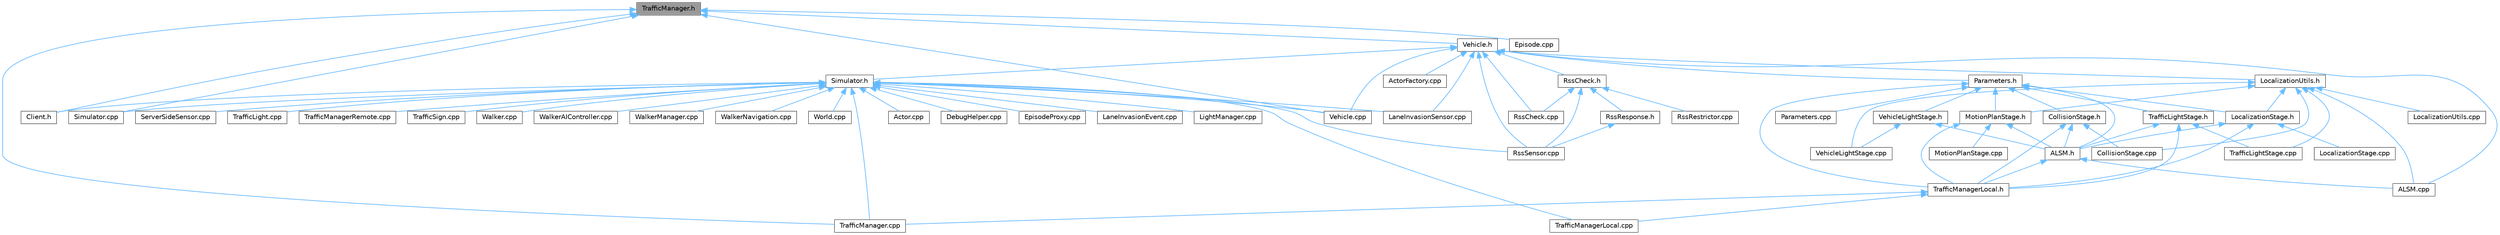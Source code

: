 digraph "TrafficManager.h"
{
 // INTERACTIVE_SVG=YES
 // LATEX_PDF_SIZE
  bgcolor="transparent";
  edge [fontname=Helvetica,fontsize=10,labelfontname=Helvetica,labelfontsize=10];
  node [fontname=Helvetica,fontsize=10,shape=box,height=0.2,width=0.4];
  Node1 [id="Node000001",label="TrafficManager.h",height=0.2,width=0.4,color="gray40", fillcolor="grey60", style="filled", fontcolor="black",tooltip=" "];
  Node1 -> Node2 [id="edge1_Node000001_Node000002",dir="back",color="steelblue1",style="solid",tooltip=" "];
  Node2 [id="Node000002",label="Client.h",height=0.2,width=0.4,color="grey40", fillcolor="white", style="filled",URL="$dd/de3/client_2Client_8h.html",tooltip=" "];
  Node1 -> Node3 [id="edge2_Node000001_Node000003",dir="back",color="steelblue1",style="solid",tooltip=" "];
  Node3 [id="Node000003",label="Episode.cpp",height=0.2,width=0.4,color="grey40", fillcolor="white", style="filled",URL="$d6/d12/Episode_8cpp.html",tooltip=" "];
  Node1 -> Node4 [id="edge3_Node000001_Node000004",dir="back",color="steelblue1",style="solid",tooltip=" "];
  Node4 [id="Node000004",label="Simulator.cpp",height=0.2,width=0.4,color="grey40", fillcolor="white", style="filled",URL="$d2/d0c/Simulator_8cpp.html",tooltip=" "];
  Node1 -> Node5 [id="edge4_Node000001_Node000005",dir="back",color="steelblue1",style="solid",tooltip=" "];
  Node5 [id="Node000005",label="TrafficManager.cpp",height=0.2,width=0.4,color="grey40", fillcolor="white", style="filled",URL="$db/d04/TrafficManager_8cpp.html",tooltip=" "];
  Node1 -> Node6 [id="edge5_Node000001_Node000006",dir="back",color="steelblue1",style="solid",tooltip=" "];
  Node6 [id="Node000006",label="Vehicle.cpp",height=0.2,width=0.4,color="grey40", fillcolor="white", style="filled",URL="$d0/d27/Vehicle_8cpp.html",tooltip=" "];
  Node1 -> Node7 [id="edge6_Node000001_Node000007",dir="back",color="steelblue1",style="solid",tooltip=" "];
  Node7 [id="Node000007",label="Vehicle.h",height=0.2,width=0.4,color="grey40", fillcolor="white", style="filled",URL="$d9/d18/Vehicle_8h.html",tooltip=" "];
  Node7 -> Node8 [id="edge7_Node000007_Node000008",dir="back",color="steelblue1",style="solid",tooltip=" "];
  Node8 [id="Node000008",label="ALSM.cpp",height=0.2,width=0.4,color="grey40", fillcolor="white", style="filled",URL="$d9/da8/ALSM_8cpp.html",tooltip=" "];
  Node7 -> Node9 [id="edge8_Node000007_Node000009",dir="back",color="steelblue1",style="solid",tooltip=" "];
  Node9 [id="Node000009",label="ActorFactory.cpp",height=0.2,width=0.4,color="grey40", fillcolor="white", style="filled",URL="$df/dd6/ActorFactory_8cpp.html",tooltip=" "];
  Node7 -> Node10 [id="edge9_Node000007_Node000010",dir="back",color="steelblue1",style="solid",tooltip=" "];
  Node10 [id="Node000010",label="LaneInvasionSensor.cpp",height=0.2,width=0.4,color="grey40", fillcolor="white", style="filled",URL="$dd/dbc/LibCarla_2source_2carla_2client_2LaneInvasionSensor_8cpp.html",tooltip=" "];
  Node7 -> Node11 [id="edge10_Node000007_Node000011",dir="back",color="steelblue1",style="solid",tooltip=" "];
  Node11 [id="Node000011",label="LocalizationUtils.h",height=0.2,width=0.4,color="grey40", fillcolor="white", style="filled",URL="$d2/d84/LocalizationUtils_8h.html",tooltip=" "];
  Node11 -> Node8 [id="edge11_Node000011_Node000008",dir="back",color="steelblue1",style="solid",tooltip=" "];
  Node11 -> Node12 [id="edge12_Node000011_Node000012",dir="back",color="steelblue1",style="solid",tooltip=" "];
  Node12 [id="Node000012",label="CollisionStage.cpp",height=0.2,width=0.4,color="grey40", fillcolor="white", style="filled",URL="$db/da2/CollisionStage_8cpp.html",tooltip=" "];
  Node11 -> Node13 [id="edge13_Node000011_Node000013",dir="back",color="steelblue1",style="solid",tooltip=" "];
  Node13 [id="Node000013",label="LocalizationStage.h",height=0.2,width=0.4,color="grey40", fillcolor="white", style="filled",URL="$d9/df4/LocalizationStage_8h.html",tooltip=" "];
  Node13 -> Node14 [id="edge14_Node000013_Node000014",dir="back",color="steelblue1",style="solid",tooltip=" "];
  Node14 [id="Node000014",label="ALSM.h",height=0.2,width=0.4,color="grey40", fillcolor="white", style="filled",URL="$dc/d2c/ALSM_8h.html",tooltip=" "];
  Node14 -> Node8 [id="edge15_Node000014_Node000008",dir="back",color="steelblue1",style="solid",tooltip=" "];
  Node14 -> Node15 [id="edge16_Node000014_Node000015",dir="back",color="steelblue1",style="solid",tooltip=" "];
  Node15 [id="Node000015",label="TrafficManagerLocal.h",height=0.2,width=0.4,color="grey40", fillcolor="white", style="filled",URL="$db/ddf/TrafficManagerLocal_8h.html",tooltip=" "];
  Node15 -> Node5 [id="edge17_Node000015_Node000005",dir="back",color="steelblue1",style="solid",tooltip=" "];
  Node15 -> Node16 [id="edge18_Node000015_Node000016",dir="back",color="steelblue1",style="solid",tooltip=" "];
  Node16 [id="Node000016",label="TrafficManagerLocal.cpp",height=0.2,width=0.4,color="grey40", fillcolor="white", style="filled",URL="$da/d53/TrafficManagerLocal_8cpp.html",tooltip=" "];
  Node13 -> Node17 [id="edge19_Node000013_Node000017",dir="back",color="steelblue1",style="solid",tooltip=" "];
  Node17 [id="Node000017",label="LocalizationStage.cpp",height=0.2,width=0.4,color="grey40", fillcolor="white", style="filled",URL="$df/dd3/LocalizationStage_8cpp.html",tooltip=" "];
  Node13 -> Node15 [id="edge20_Node000013_Node000015",dir="back",color="steelblue1",style="solid",tooltip=" "];
  Node11 -> Node18 [id="edge21_Node000011_Node000018",dir="back",color="steelblue1",style="solid",tooltip=" "];
  Node18 [id="Node000018",label="LocalizationUtils.cpp",height=0.2,width=0.4,color="grey40", fillcolor="white", style="filled",URL="$d1/dd6/LocalizationUtils_8cpp.html",tooltip=" "];
  Node11 -> Node19 [id="edge22_Node000011_Node000019",dir="back",color="steelblue1",style="solid",tooltip=" "];
  Node19 [id="Node000019",label="MotionPlanStage.h",height=0.2,width=0.4,color="grey40", fillcolor="white", style="filled",URL="$d3/d00/MotionPlanStage_8h.html",tooltip=" "];
  Node19 -> Node14 [id="edge23_Node000019_Node000014",dir="back",color="steelblue1",style="solid",tooltip=" "];
  Node19 -> Node20 [id="edge24_Node000019_Node000020",dir="back",color="steelblue1",style="solid",tooltip=" "];
  Node20 [id="Node000020",label="MotionPlanStage.cpp",height=0.2,width=0.4,color="grey40", fillcolor="white", style="filled",URL="$d4/df7/MotionPlanStage_8cpp.html",tooltip=" "];
  Node19 -> Node15 [id="edge25_Node000019_Node000015",dir="back",color="steelblue1",style="solid",tooltip=" "];
  Node11 -> Node21 [id="edge26_Node000011_Node000021",dir="back",color="steelblue1",style="solid",tooltip=" "];
  Node21 [id="Node000021",label="TrafficLightStage.cpp",height=0.2,width=0.4,color="grey40", fillcolor="white", style="filled",URL="$dc/d13/TrafficLightStage_8cpp.html",tooltip=" "];
  Node11 -> Node22 [id="edge27_Node000011_Node000022",dir="back",color="steelblue1",style="solid",tooltip=" "];
  Node22 [id="Node000022",label="VehicleLightStage.cpp",height=0.2,width=0.4,color="grey40", fillcolor="white", style="filled",URL="$d2/d11/VehicleLightStage_8cpp.html",tooltip=" "];
  Node7 -> Node23 [id="edge28_Node000007_Node000023",dir="back",color="steelblue1",style="solid",tooltip=" "];
  Node23 [id="Node000023",label="Parameters.h",height=0.2,width=0.4,color="grey40", fillcolor="white", style="filled",URL="$d9/dd7/Parameters_8h.html",tooltip=" "];
  Node23 -> Node14 [id="edge29_Node000023_Node000014",dir="back",color="steelblue1",style="solid",tooltip=" "];
  Node23 -> Node24 [id="edge30_Node000023_Node000024",dir="back",color="steelblue1",style="solid",tooltip=" "];
  Node24 [id="Node000024",label="CollisionStage.h",height=0.2,width=0.4,color="grey40", fillcolor="white", style="filled",URL="$da/d67/CollisionStage_8h.html",tooltip=" "];
  Node24 -> Node14 [id="edge31_Node000024_Node000014",dir="back",color="steelblue1",style="solid",tooltip=" "];
  Node24 -> Node12 [id="edge32_Node000024_Node000012",dir="back",color="steelblue1",style="solid",tooltip=" "];
  Node24 -> Node15 [id="edge33_Node000024_Node000015",dir="back",color="steelblue1",style="solid",tooltip=" "];
  Node23 -> Node13 [id="edge34_Node000023_Node000013",dir="back",color="steelblue1",style="solid",tooltip=" "];
  Node23 -> Node19 [id="edge35_Node000023_Node000019",dir="back",color="steelblue1",style="solid",tooltip=" "];
  Node23 -> Node25 [id="edge36_Node000023_Node000025",dir="back",color="steelblue1",style="solid",tooltip=" "];
  Node25 [id="Node000025",label="Parameters.cpp",height=0.2,width=0.4,color="grey40", fillcolor="white", style="filled",URL="$d9/dbc/Parameters_8cpp.html",tooltip=" "];
  Node23 -> Node26 [id="edge37_Node000023_Node000026",dir="back",color="steelblue1",style="solid",tooltip=" "];
  Node26 [id="Node000026",label="TrafficLightStage.h",height=0.2,width=0.4,color="grey40", fillcolor="white", style="filled",URL="$d4/d12/TrafficLightStage_8h.html",tooltip=" "];
  Node26 -> Node14 [id="edge38_Node000026_Node000014",dir="back",color="steelblue1",style="solid",tooltip=" "];
  Node26 -> Node21 [id="edge39_Node000026_Node000021",dir="back",color="steelblue1",style="solid",tooltip=" "];
  Node26 -> Node15 [id="edge40_Node000026_Node000015",dir="back",color="steelblue1",style="solid",tooltip=" "];
  Node23 -> Node15 [id="edge41_Node000023_Node000015",dir="back",color="steelblue1",style="solid",tooltip=" "];
  Node23 -> Node27 [id="edge42_Node000023_Node000027",dir="back",color="steelblue1",style="solid",tooltip=" "];
  Node27 [id="Node000027",label="VehicleLightStage.h",height=0.2,width=0.4,color="grey40", fillcolor="white", style="filled",URL="$d1/dc1/VehicleLightStage_8h.html",tooltip=" "];
  Node27 -> Node14 [id="edge43_Node000027_Node000014",dir="back",color="steelblue1",style="solid",tooltip=" "];
  Node27 -> Node22 [id="edge44_Node000027_Node000022",dir="back",color="steelblue1",style="solid",tooltip=" "];
  Node7 -> Node28 [id="edge45_Node000007_Node000028",dir="back",color="steelblue1",style="solid",tooltip=" "];
  Node28 [id="Node000028",label="RssCheck.cpp",height=0.2,width=0.4,color="grey40", fillcolor="white", style="filled",URL="$d0/dce/RssCheck_8cpp.html",tooltip=" "];
  Node7 -> Node29 [id="edge46_Node000007_Node000029",dir="back",color="steelblue1",style="solid",tooltip=" "];
  Node29 [id="Node000029",label="RssCheck.h",height=0.2,width=0.4,color="grey40", fillcolor="white", style="filled",URL="$d8/dab/RssCheck_8h.html",tooltip=" "];
  Node29 -> Node28 [id="edge47_Node000029_Node000028",dir="back",color="steelblue1",style="solid",tooltip=" "];
  Node29 -> Node30 [id="edge48_Node000029_Node000030",dir="back",color="steelblue1",style="solid",tooltip=" "];
  Node30 [id="Node000030",label="RssResponse.h",height=0.2,width=0.4,color="grey40", fillcolor="white", style="filled",URL="$d1/dfa/RssResponse_8h.html",tooltip=" "];
  Node30 -> Node31 [id="edge49_Node000030_Node000031",dir="back",color="steelblue1",style="solid",tooltip=" "];
  Node31 [id="Node000031",label="RssSensor.cpp",height=0.2,width=0.4,color="grey40", fillcolor="white", style="filled",URL="$d8/d77/LibCarla_2source_2carla_2rss_2RssSensor_8cpp.html",tooltip=" "];
  Node29 -> Node32 [id="edge50_Node000029_Node000032",dir="back",color="steelblue1",style="solid",tooltip=" "];
  Node32 [id="Node000032",label="RssRestrictor.cpp",height=0.2,width=0.4,color="grey40", fillcolor="white", style="filled",URL="$de/dfe/RssRestrictor_8cpp.html",tooltip=" "];
  Node29 -> Node31 [id="edge51_Node000029_Node000031",dir="back",color="steelblue1",style="solid",tooltip=" "];
  Node7 -> Node31 [id="edge52_Node000007_Node000031",dir="back",color="steelblue1",style="solid",tooltip=" "];
  Node7 -> Node33 [id="edge53_Node000007_Node000033",dir="back",color="steelblue1",style="solid",tooltip=" "];
  Node33 [id="Node000033",label="Simulator.h",height=0.2,width=0.4,color="grey40", fillcolor="white", style="filled",URL="$d6/d4a/Simulator_8h.html",tooltip=" "];
  Node33 -> Node34 [id="edge54_Node000033_Node000034",dir="back",color="steelblue1",style="solid",tooltip=" "];
  Node34 [id="Node000034",label="Actor.cpp",height=0.2,width=0.4,color="grey40", fillcolor="white", style="filled",URL="$d4/d34/Actor_8cpp.html",tooltip=" "];
  Node33 -> Node2 [id="edge55_Node000033_Node000002",dir="back",color="steelblue1",style="solid",tooltip=" "];
  Node33 -> Node35 [id="edge56_Node000033_Node000035",dir="back",color="steelblue1",style="solid",tooltip=" "];
  Node35 [id="Node000035",label="DebugHelper.cpp",height=0.2,width=0.4,color="grey40", fillcolor="white", style="filled",URL="$d2/d01/DebugHelper_8cpp.html",tooltip=" "];
  Node33 -> Node36 [id="edge57_Node000033_Node000036",dir="back",color="steelblue1",style="solid",tooltip=" "];
  Node36 [id="Node000036",label="EpisodeProxy.cpp",height=0.2,width=0.4,color="grey40", fillcolor="white", style="filled",URL="$d2/d6b/EpisodeProxy_8cpp.html",tooltip=" "];
  Node33 -> Node37 [id="edge58_Node000033_Node000037",dir="back",color="steelblue1",style="solid",tooltip=" "];
  Node37 [id="Node000037",label="LaneInvasionEvent.cpp",height=0.2,width=0.4,color="grey40", fillcolor="white", style="filled",URL="$d6/d75/LaneInvasionEvent_8cpp.html",tooltip=" "];
  Node33 -> Node10 [id="edge59_Node000033_Node000010",dir="back",color="steelblue1",style="solid",tooltip=" "];
  Node33 -> Node38 [id="edge60_Node000033_Node000038",dir="back",color="steelblue1",style="solid",tooltip=" "];
  Node38 [id="Node000038",label="LightManager.cpp",height=0.2,width=0.4,color="grey40", fillcolor="white", style="filled",URL="$d3/d1d/LightManager_8cpp.html",tooltip=" "];
  Node33 -> Node31 [id="edge61_Node000033_Node000031",dir="back",color="steelblue1",style="solid",tooltip=" "];
  Node33 -> Node39 [id="edge62_Node000033_Node000039",dir="back",color="steelblue1",style="solid",tooltip=" "];
  Node39 [id="Node000039",label="ServerSideSensor.cpp",height=0.2,width=0.4,color="grey40", fillcolor="white", style="filled",URL="$d1/da0/ServerSideSensor_8cpp.html",tooltip=" "];
  Node33 -> Node4 [id="edge63_Node000033_Node000004",dir="back",color="steelblue1",style="solid",tooltip=" "];
  Node33 -> Node40 [id="edge64_Node000033_Node000040",dir="back",color="steelblue1",style="solid",tooltip=" "];
  Node40 [id="Node000040",label="TrafficLight.cpp",height=0.2,width=0.4,color="grey40", fillcolor="white", style="filled",URL="$dd/d90/TrafficLight_8cpp.html",tooltip=" "];
  Node33 -> Node5 [id="edge65_Node000033_Node000005",dir="back",color="steelblue1",style="solid",tooltip=" "];
  Node33 -> Node16 [id="edge66_Node000033_Node000016",dir="back",color="steelblue1",style="solid",tooltip=" "];
  Node33 -> Node41 [id="edge67_Node000033_Node000041",dir="back",color="steelblue1",style="solid",tooltip=" "];
  Node41 [id="Node000041",label="TrafficManagerRemote.cpp",height=0.2,width=0.4,color="grey40", fillcolor="white", style="filled",URL="$d6/d82/TrafficManagerRemote_8cpp.html",tooltip=" "];
  Node33 -> Node42 [id="edge68_Node000033_Node000042",dir="back",color="steelblue1",style="solid",tooltip=" "];
  Node42 [id="Node000042",label="TrafficSign.cpp",height=0.2,width=0.4,color="grey40", fillcolor="white", style="filled",URL="$d1/d40/TrafficSign_8cpp.html",tooltip=" "];
  Node33 -> Node6 [id="edge69_Node000033_Node000006",dir="back",color="steelblue1",style="solid",tooltip=" "];
  Node33 -> Node43 [id="edge70_Node000033_Node000043",dir="back",color="steelblue1",style="solid",tooltip=" "];
  Node43 [id="Node000043",label="Walker.cpp",height=0.2,width=0.4,color="grey40", fillcolor="white", style="filled",URL="$d6/db6/Walker_8cpp.html",tooltip=" "];
  Node33 -> Node44 [id="edge71_Node000033_Node000044",dir="back",color="steelblue1",style="solid",tooltip=" "];
  Node44 [id="Node000044",label="WalkerAIController.cpp",height=0.2,width=0.4,color="grey40", fillcolor="white", style="filled",URL="$de/d69/WalkerAIController_8cpp.html",tooltip=" "];
  Node33 -> Node45 [id="edge72_Node000033_Node000045",dir="back",color="steelblue1",style="solid",tooltip=" "];
  Node45 [id="Node000045",label="WalkerManager.cpp",height=0.2,width=0.4,color="grey40", fillcolor="white", style="filled",URL="$d2/dbb/WalkerManager_8cpp.html",tooltip=" "];
  Node33 -> Node46 [id="edge73_Node000033_Node000046",dir="back",color="steelblue1",style="solid",tooltip=" "];
  Node46 [id="Node000046",label="WalkerNavigation.cpp",height=0.2,width=0.4,color="grey40", fillcolor="white", style="filled",URL="$de/d84/WalkerNavigation_8cpp.html",tooltip=" "];
  Node33 -> Node47 [id="edge74_Node000033_Node000047",dir="back",color="steelblue1",style="solid",tooltip=" "];
  Node47 [id="Node000047",label="World.cpp",height=0.2,width=0.4,color="grey40", fillcolor="white", style="filled",URL="$d7/dfe/World_8cpp.html",tooltip=" "];
  Node7 -> Node6 [id="edge75_Node000007_Node000006",dir="back",color="steelblue1",style="solid",tooltip=" "];
}
